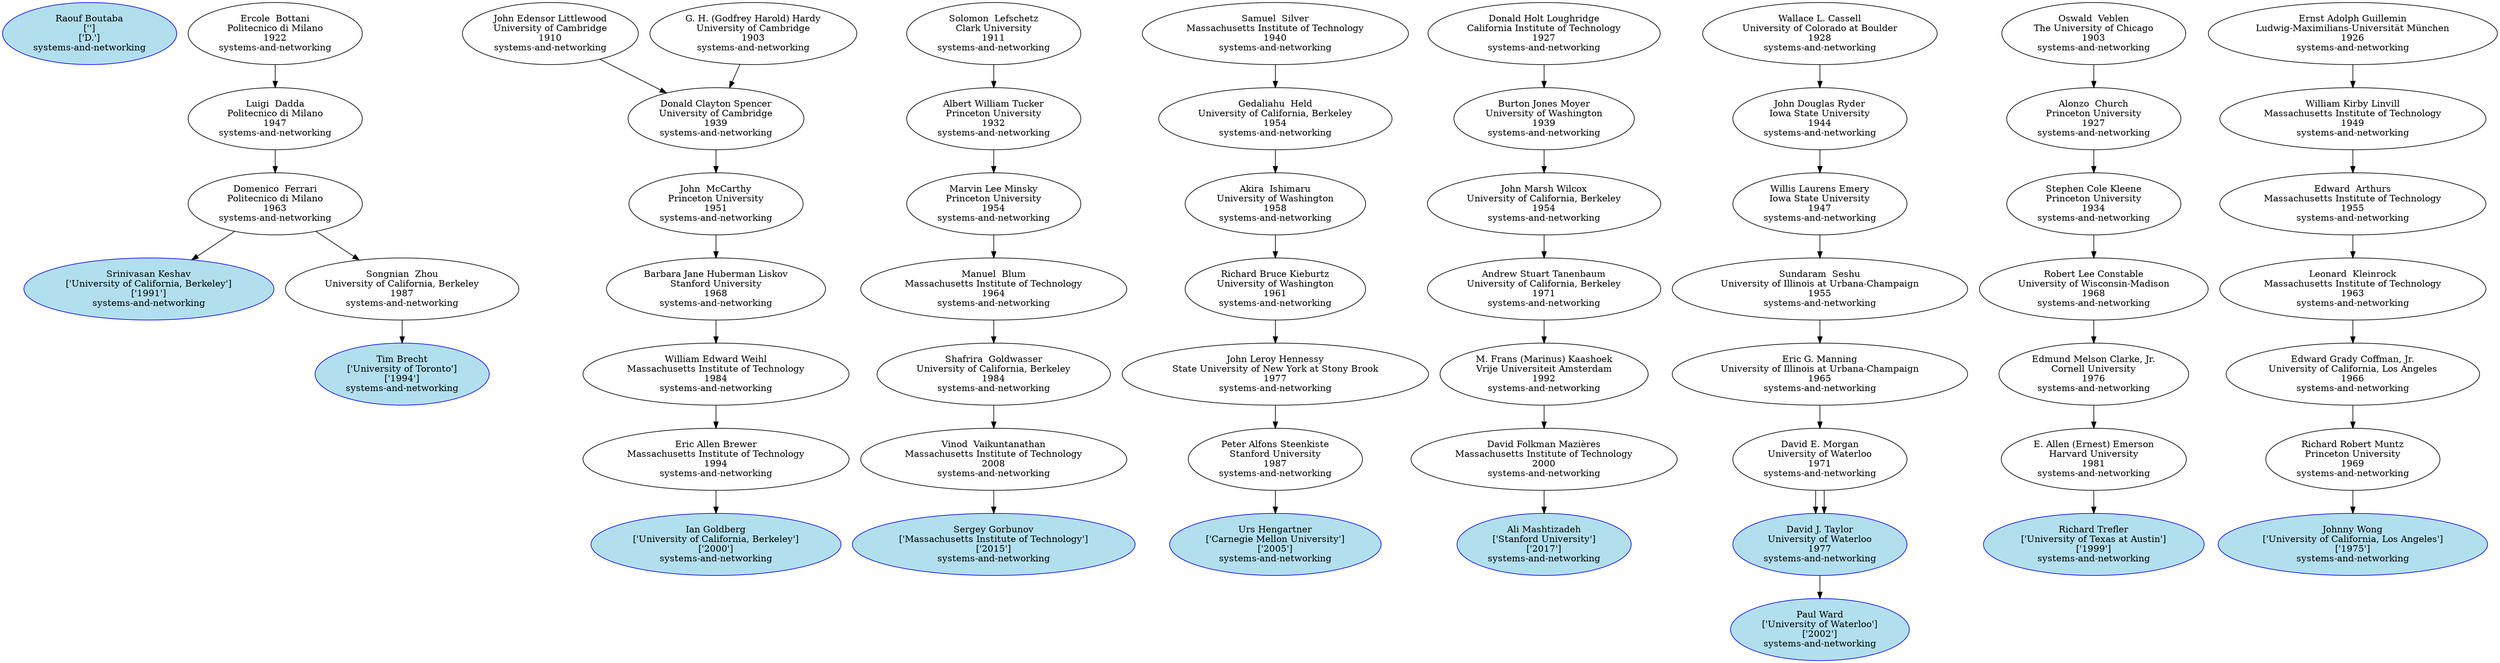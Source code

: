 digraph "Academic Genealogy for systems-and-networking" {
	73170 [label="Raouf Boutaba
['']
['D.']
systems-and-networking" color=blue fillcolor=lightblue2 style=filled]
	91384 [label="Tim Brecht
['University of Toronto']
['1994']
systems-and-networking" color=blue fillcolor=lightblue2 style=filled]
	70144 [label="Ian Goldberg
['University of California, Berkeley']
['2000']
systems-and-networking" color=blue fillcolor=lightblue2 style=filled]
	203875 [label="Sergey Gorbunov
['Massachusetts Institute of Technology']
['2015']
systems-and-networking" color=blue fillcolor=lightblue2 style=filled]
	145850 [label="Urs Hengartner
['Carnegie Mellon University']
['2005']
systems-and-networking" color=blue fillcolor=lightblue2 style=filled]
	73556 [label="Srinivasan Keshav
['University of California, Berkeley']
['1991']
systems-and-networking" color=blue fillcolor=lightblue2 style=filled]
	233022 [label="Ali Mashtizadeh
['Stanford University']
['2017']
systems-and-networking" color=blue fillcolor=lightblue2 style=filled]
	66870 [label="David Taylor
['University of Waterloo']
['1977']
systems-and-networking" color=blue fillcolor=lightblue2 style=filled]
	69919 [label="Richard Trefler
['University of Texas at Austin']
['1999']
systems-and-networking" color=blue fillcolor=lightblue2 style=filled]
	66942 [label="Paul Ward
['University of Waterloo']
['2002']
systems-and-networking" color=blue fillcolor=lightblue2 style=filled]
	66882 [label="Johnny Wong
['University of California, Los Angeles']
['1975']
systems-and-networking" color=blue fillcolor=lightblue2 style=filled]
	67136 [label="Songnian  Zhou
University of California, Berkeley
1987
systems-and-networking"]
	67451 [label="Eric Allen Brewer
Massachusetts Institute of Technology
1994
systems-and-networking"]
	133526 [label="Vinod  Vaikuntanathan
Massachusetts Institute of Technology
2008
systems-and-networking"]
	50087 [label="Peter Alfons Steenkiste
Stanford University
1987
systems-and-networking"]
	32850 [label="Domenico  Ferrari
Politecnico di Milano
1963
systems-and-networking"]
	61965 [label="David Folkman Mazières
Massachusetts Institute of Technology
2000
systems-and-networking"]
	66871 [label="David E. Morgan
University of Waterloo
1971
systems-and-networking"]
	69873 [label="E. Allen (Ernest) Emerson
Harvard University
1981
systems-and-networking"]
	66870 [label="David J. Taylor
University of Waterloo
1977
systems-and-networking"]
	70476 [label="Richard Robert Muntz
Princeton University
1969
systems-and-networking"]
	67447 [label="William Edward Weihl
Massachusetts Institute of Technology
1984
systems-and-networking"]
	35879 [label="Shafrira  Goldwasser
University of California, Berkeley
1984
systems-and-networking"]
	40909 [label="John Leroy Hennessy
State University of New York at Stony Brook
1977
systems-and-networking"]
	158121 [label="Luigi  Dadda
Politecnico di Milano
1947
systems-and-networking"]
	61950 [label="M. Frans (Marinus) Kaashoek
Vrije Universiteit Amsterdam
1992
systems-and-networking"]
	66872 [label="Eric G. Manning
University of Illinois at Urbana-Champaign
1965
systems-and-networking"]
	50063 [label="Edmund Melson Clarke, Jr.
Cornell University
1976
systems-and-networking"]
	82027 [label="Edward Grady Coffman, Jr.
University of California, Los Angeles
1966
systems-and-networking"]
	61932 [label="Barbara Jane Huberman Liskov
Stanford University
1968
systems-and-networking"]
	13373 [label="Manuel  Blum
Massachusetts Institute of Technology
1964
systems-and-networking"]
	94545 [label="Richard Bruce Kieburtz
University of Washington
1961
systems-and-networking"]
	158188 [label="Ercole  Bottani
Politecnico di Milano
1922
systems-and-networking"]
	69777 [label="Andrew Stuart Tanenbaum
University of California, Berkeley
1971
systems-and-networking"]
	92718 [label="Sundaram  Seshu
University of Illinois at Urbana-Champaign
1955
systems-and-networking"]
	9041 [label="Robert Lee Constable
University of Wisconsin-Madison
1968
systems-and-networking"]
	24334 [label="Leonard  Kleinrock
Massachusetts Institute of Technology
1963
systems-and-networking"]
	22145 [label="John  McCarthy
Princeton University
1951
systems-and-networking"]
	6869 [label="Marvin Lee Minsky
Princeton University
1954
systems-and-networking"]
	21212 [label="Akira  Ishimaru
University of Washington
1958
systems-and-networking"]
	104776 [label="John Marsh Wilcox
University of California, Berkeley
1954
systems-and-networking"]
	92644 [label="Willis Laurens Emery
Iowa State University
1947
systems-and-networking"]
	8012 [label="Stephen Cole Kleene
Princeton University
1934
systems-and-networking"]
	65315 [label="Edward  Arthurs
Massachusetts Institute of Technology
1955
systems-and-networking"]
	10290 [label="Donald Clayton Spencer
University of Cambridge
1939
systems-and-networking"]
	8581 [label="Albert William Tucker
Princeton University
1932
systems-and-networking"]
	35108 [label="Gedaliahu  Held
University of California, Berkeley
1954
systems-and-networking"]
	194780 [label="Burton Jones Moyer
University of Washington
1939
systems-and-networking"]
	92761 [label="John Douglas Ryder
Iowa State University
1944
systems-and-networking"]
	8011 [label="Alonzo  Church
Princeton University
1927
systems-and-networking"]
	10801 [label="William Kirby Linvill
Massachusetts Institute of Technology
1949
systems-and-networking"]
	10463 [label="John Edensor Littlewood
University of Cambridge
1910
systems-and-networking"]
	17806 [label="G. H. (Godfrey Harold) Hardy
University of Cambridge
1903
systems-and-networking"]
	7461 [label="Solomon  Lefschetz
Clark University
1911
systems-and-networking"]
	144842 [label="Samuel  Silver
Massachusetts Institute of Technology
1940
systems-and-networking"]
	200824 [label="Donald Holt Loughridge
California Institute of Technology
1927
systems-and-networking"]
	131580 [label="Wallace L. Cassell
University of Colorado at Boulder
1928
systems-and-networking"]
	805 [label="Oswald  Veblen
The University of Chicago
1903
systems-and-networking"]
	63061 [label="Ernst Adolph Guillemin
Ludwig-Maximilians-Universität München
1926
systems-and-networking"]
	67136 -> 91384
	67451 -> 70144
	133526 -> 203875
	50087 -> 145850
	32850 -> 73556
	61965 -> 233022
	66871 -> 66870
	69873 -> 69919
	66870 -> 66942
	70476 -> 66882
	32850 -> 67136
	67447 -> 67451
	35879 -> 133526
	40909 -> 50087
	158121 -> 32850
	61950 -> 61965
	66872 -> 66871
	50063 -> 69873
	66871 -> 66870
	82027 -> 70476
	61932 -> 67447
	13373 -> 35879
	94545 -> 40909
	158188 -> 158121
	69777 -> 61950
	92718 -> 66872
	9041 -> 50063
	24334 -> 82027
	22145 -> 61932
	6869 -> 13373
	21212 -> 94545
	104776 -> 69777
	92644 -> 92718
	8012 -> 9041
	65315 -> 24334
	10290 -> 22145
	8581 -> 6869
	35108 -> 21212
	194780 -> 104776
	92761 -> 92644
	8011 -> 8012
	10801 -> 65315
	10463 -> 10290
	17806 -> 10290
	7461 -> 8581
	144842 -> 35108
	200824 -> 194780
	131580 -> 92761
	805 -> 8011
	63061 -> 10801
}
